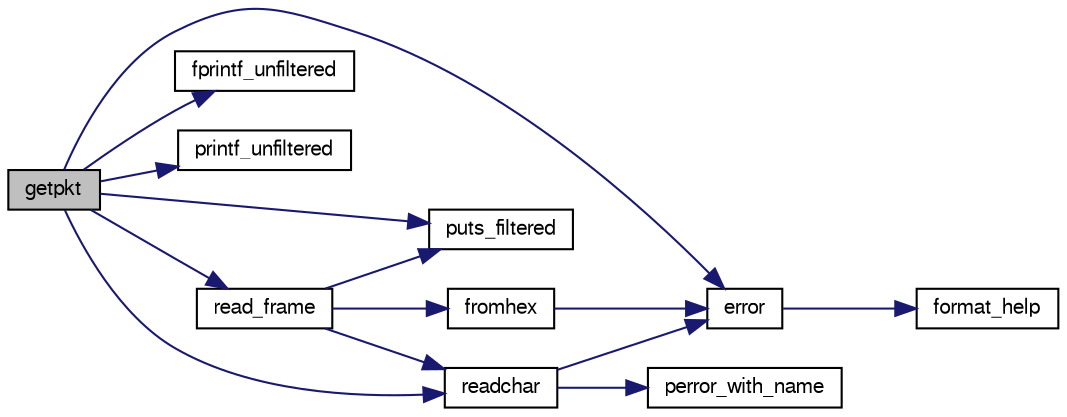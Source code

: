 digraph G
{
  edge [fontname="FreeSans",fontsize="10",labelfontname="FreeSans",labelfontsize="10"];
  node [fontname="FreeSans",fontsize="10",shape=record];
  rankdir=LR;
  Node1 [label="getpkt",height=0.2,width=0.4,color="black", fillcolor="grey75", style="filled" fontcolor="black"];
  Node1 -> Node2 [color="midnightblue",fontsize="10",style="solid"];
  Node2 [label="error",height=0.2,width=0.4,color="black", fillcolor="white", style="filled",URL="$error_8cc.html#a158a1af99275c1555bf5fcc74709aa5a"];
  Node2 -> Node3 [color="midnightblue",fontsize="10",style="solid"];
  Node3 [label="format_help",height=0.2,width=0.4,color="black", fillcolor="white", style="filled",URL="$error_8cc.html#aa182c84a77010100b5b8a15b1ff22e70"];
  Node1 -> Node4 [color="midnightblue",fontsize="10",style="solid"];
  Node4 [label="fprintf_unfiltered",height=0.2,width=0.4,color="black", fillcolor="white", style="filled",URL="$remotegdb_8cc.html#afab46da8d7b164a99a90566adff8e9fd"];
  Node1 -> Node5 [color="midnightblue",fontsize="10",style="solid"];
  Node5 [label="printf_unfiltered",height=0.2,width=0.4,color="black", fillcolor="white", style="filled",URL="$remotegdb_8cc.html#a6aef864b575e1ddd1a75b575512df684"];
  Node1 -> Node6 [color="midnightblue",fontsize="10",style="solid"];
  Node6 [label="puts_filtered",height=0.2,width=0.4,color="black", fillcolor="white", style="filled",URL="$remotegdb_8cc.html#a8ff699775b27c3a360306817af74dbef"];
  Node1 -> Node7 [color="midnightblue",fontsize="10",style="solid"];
  Node7 [label="read_frame",height=0.2,width=0.4,color="black", fillcolor="white", style="filled",URL="$remotegdb_8cc.html#a7d3b3911ce43672f39850bb99f8f82cb"];
  Node7 -> Node8 [color="midnightblue",fontsize="10",style="solid"];
  Node8 [label="fromhex",height=0.2,width=0.4,color="black", fillcolor="white", style="filled",URL="$remotegdb_8cc.html#abaf2da36c14363e87d968d2da3c6bcad"];
  Node8 -> Node2 [color="midnightblue",fontsize="10",style="solid"];
  Node7 -> Node6 [color="midnightblue",fontsize="10",style="solid"];
  Node7 -> Node9 [color="midnightblue",fontsize="10",style="solid"];
  Node9 [label="readchar",height=0.2,width=0.4,color="black", fillcolor="white", style="filled",URL="$remotegdb_8cc.html#a8e189f02ddb32d3d2efe6e5688a26c10"];
  Node9 -> Node2 [color="midnightblue",fontsize="10",style="solid"];
  Node9 -> Node10 [color="midnightblue",fontsize="10",style="solid"];
  Node10 [label="perror_with_name",height=0.2,width=0.4,color="black", fillcolor="white", style="filled",URL="$remotegdb_8cc.html#ab2991d7c0f1c8ca8197510fb12f0bc2a"];
  Node1 -> Node9 [color="midnightblue",fontsize="10",style="solid"];
}
